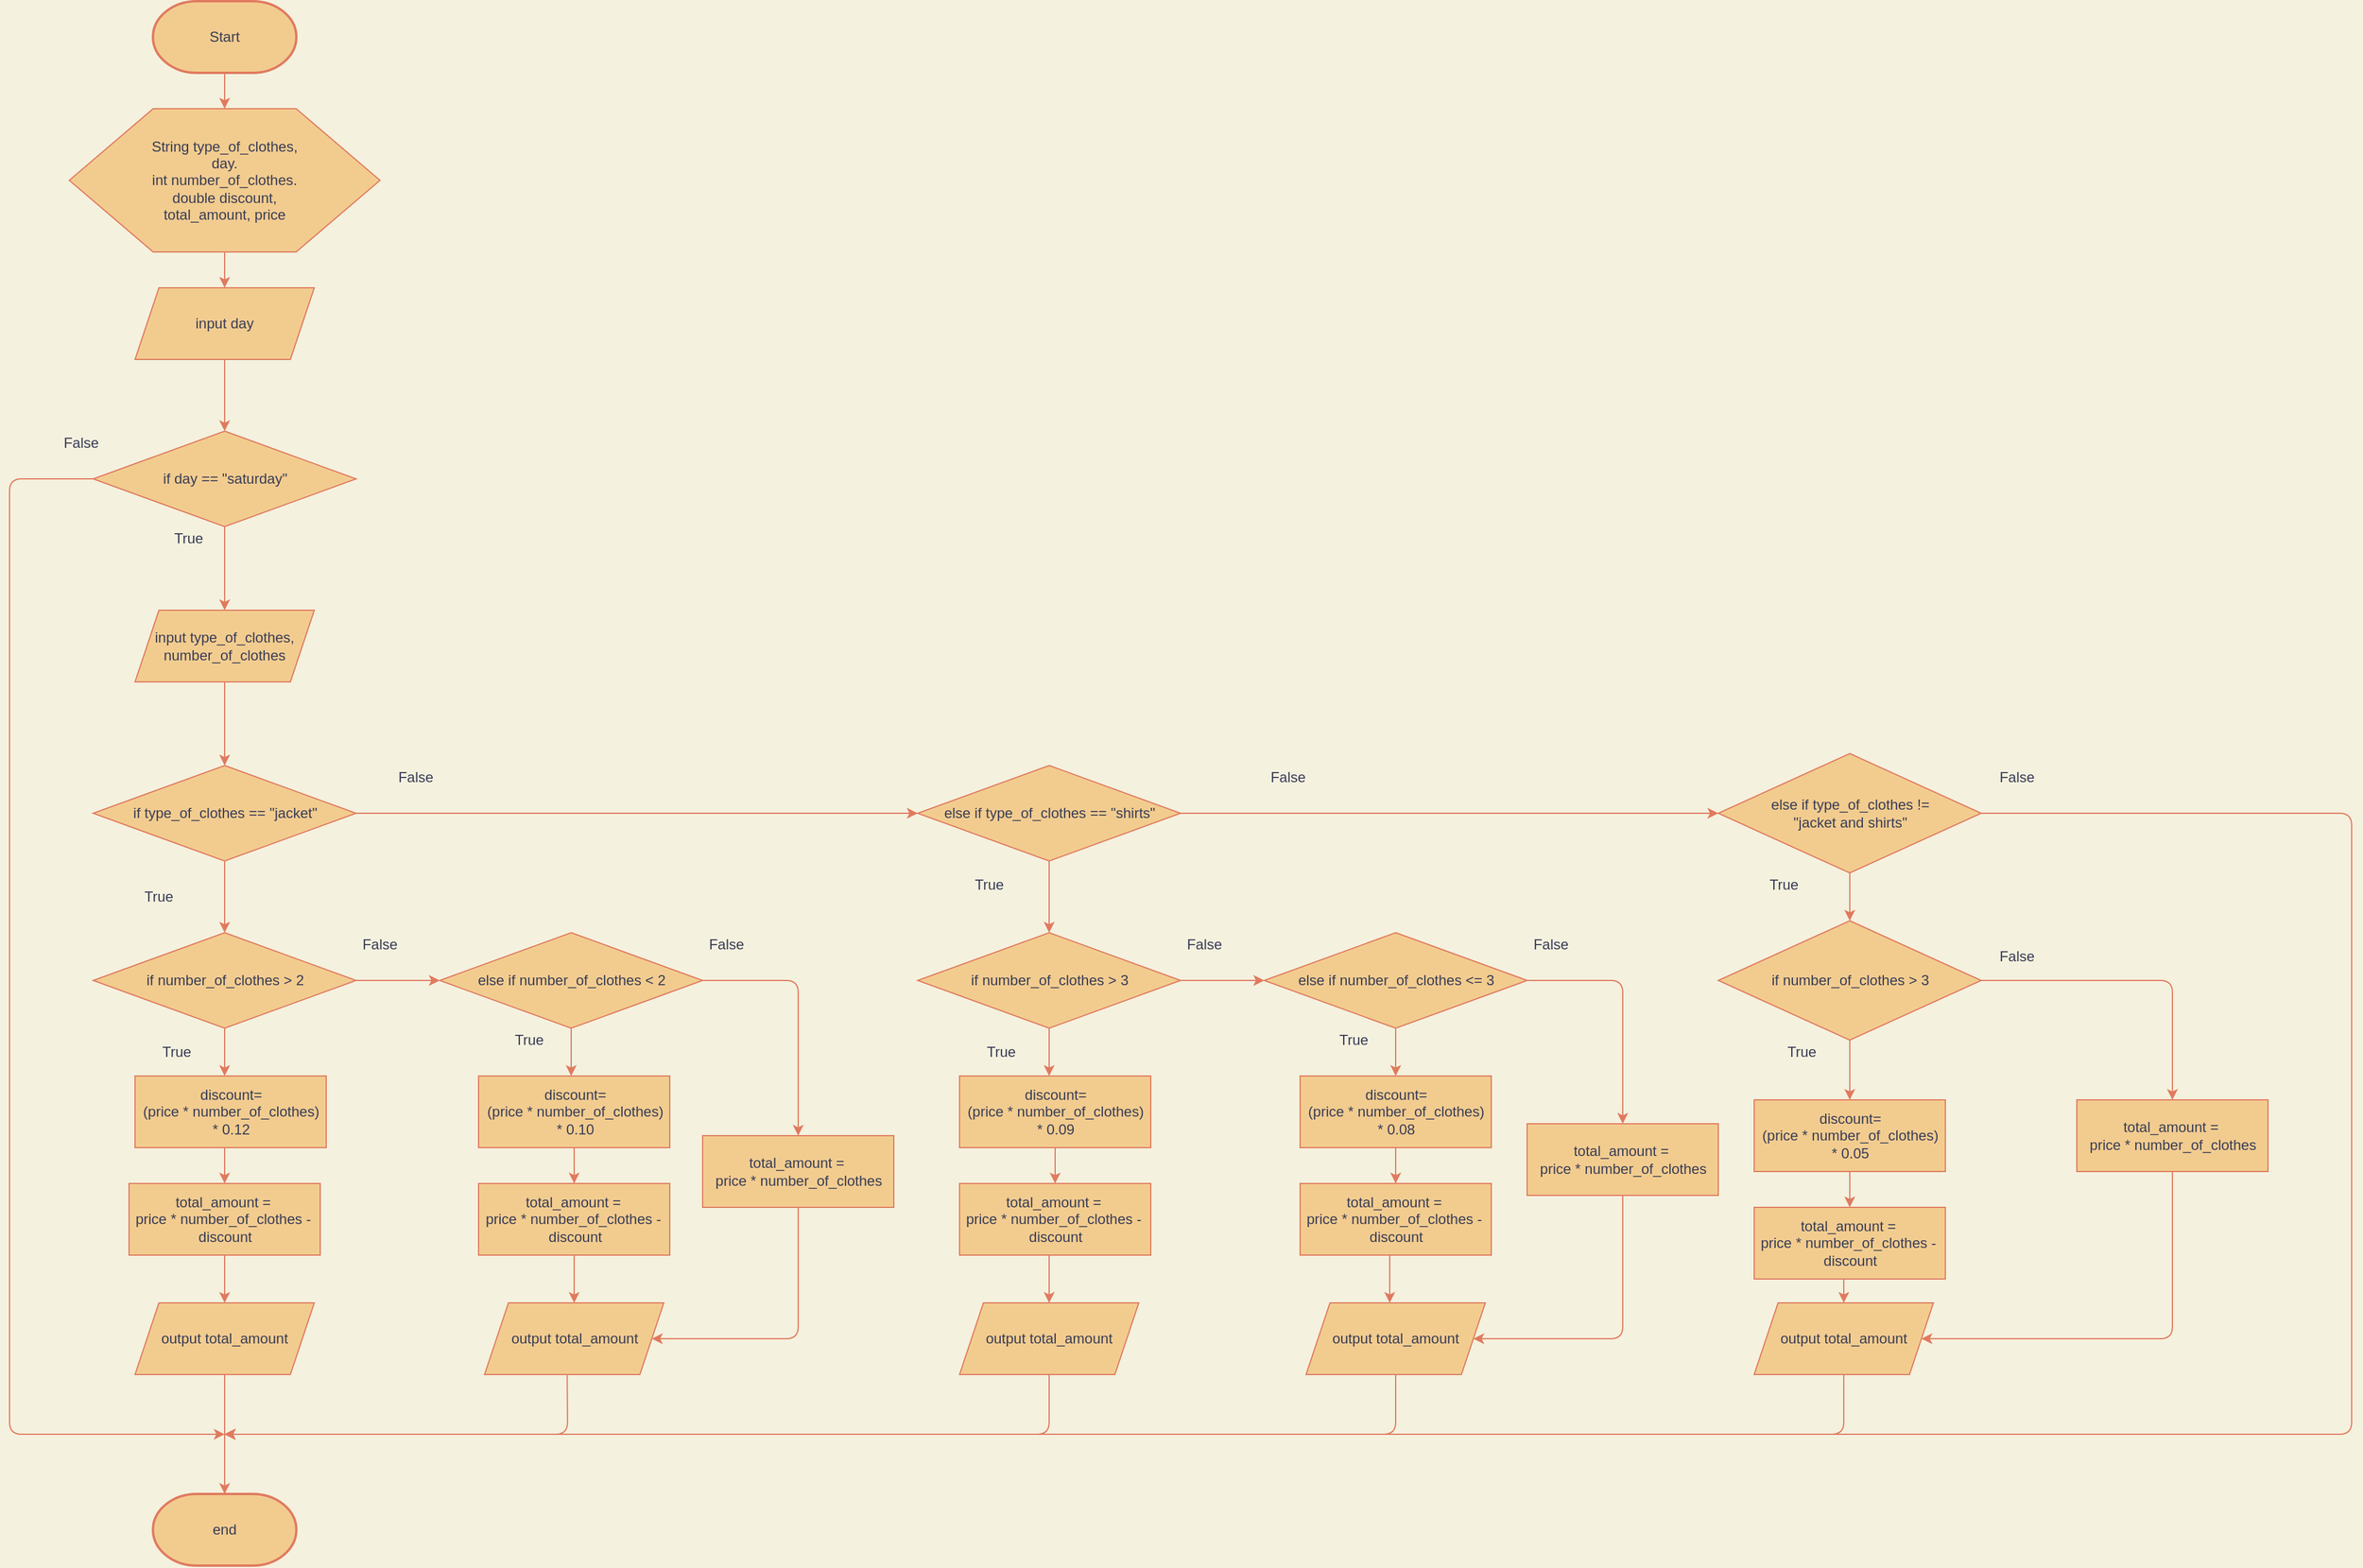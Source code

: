 <mxfile version="13.9.9" type="device"><diagram id="r3n9-XQVN0szEFn5kf3a" name="Page-1"><mxGraphModel dx="782" dy="537" grid="1" gridSize="10" guides="1" tooltips="1" connect="1" arrows="1" fold="1" page="1" pageScale="1" pageWidth="850" pageHeight="1100" background="#F4F1DE" math="0" shadow="0"><root><mxCell id="0"/><mxCell id="1" parent="0"/><mxCell id="DWf06ZPz1DepJuj5SCkr-1" value="Start" style="strokeWidth=2;html=1;shape=mxgraph.flowchart.terminator;whiteSpace=wrap;fillColor=#F2CC8F;strokeColor=#E07A5F;fontColor=#393C56;" parent="1" vertex="1"><mxGeometry x="320" y="40" width="120" height="60" as="geometry"/></mxCell><mxCell id="DWf06ZPz1DepJuj5SCkr-2" value="" style="verticalLabelPosition=bottom;verticalAlign=top;html=1;shape=hexagon;perimeter=hexagonPerimeter2;arcSize=6;size=0.27;fillColor=#F2CC8F;strokeColor=#E07A5F;fontColor=#393C56;" parent="1" vertex="1"><mxGeometry x="250" y="130" width="260" height="120" as="geometry"/></mxCell><mxCell id="DWf06ZPz1DepJuj5SCkr-3" value="String type_of_clothes, day.&lt;br&gt;int number_of_clothes.&lt;br&gt;double discount, total_amount, price" style="text;html=1;strokeColor=none;fillColor=none;align=center;verticalAlign=middle;whiteSpace=wrap;rounded=0;fontColor=#393C56;" parent="1" vertex="1"><mxGeometry x="315" y="170" width="130" height="40" as="geometry"/></mxCell><mxCell id="DWf06ZPz1DepJuj5SCkr-4" value="input day" style="shape=parallelogram;perimeter=parallelogramPerimeter;whiteSpace=wrap;html=1;fixedSize=1;fillColor=#F2CC8F;strokeColor=#E07A5F;fontColor=#393C56;" parent="1" vertex="1"><mxGeometry x="305" y="280" width="150" height="60" as="geometry"/></mxCell><mxCell id="DWf06ZPz1DepJuj5SCkr-5" value="" style="endArrow=classic;html=1;entryX=0.5;entryY=0;entryDx=0;entryDy=0;exitX=0.5;exitY=1;exitDx=0;exitDy=0;exitPerimeter=0;strokeColor=#E07A5F;fontColor=#393C56;labelBackgroundColor=#F4F1DE;" parent="1" source="DWf06ZPz1DepJuj5SCkr-1" target="DWf06ZPz1DepJuj5SCkr-2" edge="1"><mxGeometry width="50" height="50" relative="1" as="geometry"><mxPoint x="120" y="250" as="sourcePoint"/><mxPoint x="170" y="200" as="targetPoint"/></mxGeometry></mxCell><mxCell id="DWf06ZPz1DepJuj5SCkr-6" value="" style="endArrow=classic;html=1;entryX=0.5;entryY=0;entryDx=0;entryDy=0;exitX=0.5;exitY=1;exitDx=0;exitDy=0;strokeColor=#E07A5F;fontColor=#393C56;labelBackgroundColor=#F4F1DE;" parent="1" source="DWf06ZPz1DepJuj5SCkr-4" target="DWf06ZPz1DepJuj5SCkr-8" edge="1"><mxGeometry width="50" height="50" relative="1" as="geometry"><mxPoint x="220" y="420" as="sourcePoint"/><mxPoint x="380" y="410" as="targetPoint"/></mxGeometry></mxCell><mxCell id="DWf06ZPz1DepJuj5SCkr-7" value="" style="endArrow=classic;html=1;entryX=0.5;entryY=0;entryDx=0;entryDy=0;exitX=0.5;exitY=1;exitDx=0;exitDy=0;strokeColor=#E07A5F;fontColor=#393C56;labelBackgroundColor=#F4F1DE;" parent="1" source="DWf06ZPz1DepJuj5SCkr-2" target="DWf06ZPz1DepJuj5SCkr-4" edge="1"><mxGeometry width="50" height="50" relative="1" as="geometry"><mxPoint x="90" y="270" as="sourcePoint"/><mxPoint x="140" y="220" as="targetPoint"/></mxGeometry></mxCell><mxCell id="DWf06ZPz1DepJuj5SCkr-8" value="&lt;span&gt;if day == &quot;saturday&quot;&lt;/span&gt;" style="shape=rhombus;html=1;dashed=0;whitespace=wrap;perimeter=rhombusPerimeter;fillColor=#F2CC8F;strokeColor=#E07A5F;fontColor=#393C56;" parent="1" vertex="1"><mxGeometry x="270" y="400" width="220" height="80" as="geometry"/></mxCell><mxCell id="DWf06ZPz1DepJuj5SCkr-12" value="False" style="text;html=1;strokeColor=none;fillColor=none;align=center;verticalAlign=middle;whiteSpace=wrap;rounded=0;fontColor=#393C56;" parent="1" vertex="1"><mxGeometry x="240" y="400" width="40" height="20" as="geometry"/></mxCell><mxCell id="DWf06ZPz1DepJuj5SCkr-13" value="True" style="text;html=1;strokeColor=none;fillColor=none;align=center;verticalAlign=middle;whiteSpace=wrap;rounded=0;fontColor=#393C56;" parent="1" vertex="1"><mxGeometry x="330" y="480" width="40" height="20" as="geometry"/></mxCell><mxCell id="DWf06ZPz1DepJuj5SCkr-14" value="end" style="strokeWidth=2;html=1;shape=mxgraph.flowchart.terminator;whiteSpace=wrap;fillColor=#F2CC8F;strokeColor=#E07A5F;fontColor=#393C56;" parent="1" vertex="1"><mxGeometry x="320" y="1290" width="120" height="60" as="geometry"/></mxCell><mxCell id="DWf06ZPz1DepJuj5SCkr-16" value="input type_of_clothes,&lt;br&gt;number_of_clothes" style="shape=parallelogram;perimeter=parallelogramPerimeter;whiteSpace=wrap;html=1;fixedSize=1;fillColor=#F2CC8F;strokeColor=#E07A5F;fontColor=#393C56;" parent="1" vertex="1"><mxGeometry x="305" y="550" width="150" height="60" as="geometry"/></mxCell><mxCell id="DWf06ZPz1DepJuj5SCkr-17" value="" style="endArrow=classic;html=1;entryX=0.5;entryY=0;entryDx=0;entryDy=0;exitX=0.5;exitY=1;exitDx=0;exitDy=0;strokeColor=#E07A5F;fontColor=#393C56;labelBackgroundColor=#F4F1DE;" parent="1" source="DWf06ZPz1DepJuj5SCkr-8" target="DWf06ZPz1DepJuj5SCkr-16" edge="1"><mxGeometry width="50" height="50" relative="1" as="geometry"><mxPoint x="390" y="350" as="sourcePoint"/><mxPoint x="390" y="410" as="targetPoint"/></mxGeometry></mxCell><mxCell id="DWf06ZPz1DepJuj5SCkr-18" value="if type_of_clothes == &quot;jacket&quot;" style="shape=rhombus;html=1;dashed=0;whitespace=wrap;perimeter=rhombusPerimeter;fillColor=#F2CC8F;strokeColor=#E07A5F;fontColor=#393C56;" parent="1" vertex="1"><mxGeometry x="270" y="680" width="220" height="80" as="geometry"/></mxCell><mxCell id="DWf06ZPz1DepJuj5SCkr-19" value="" style="endArrow=classic;html=1;entryX=0.5;entryY=0;entryDx=0;entryDy=0;exitX=0.5;exitY=1;exitDx=0;exitDy=0;strokeColor=#E07A5F;fontColor=#393C56;labelBackgroundColor=#F4F1DE;" parent="1" source="DWf06ZPz1DepJuj5SCkr-16" target="DWf06ZPz1DepJuj5SCkr-18" edge="1"><mxGeometry width="50" height="50" relative="1" as="geometry"><mxPoint x="390" y="490" as="sourcePoint"/><mxPoint x="390" y="560" as="targetPoint"/></mxGeometry></mxCell><mxCell id="DWf06ZPz1DepJuj5SCkr-21" value="else if type_of_clothes == &quot;shirts&quot;" style="shape=rhombus;html=1;dashed=0;whitespace=wrap;perimeter=rhombusPerimeter;fillColor=#F2CC8F;strokeColor=#E07A5F;fontColor=#393C56;" parent="1" vertex="1"><mxGeometry x="960" y="680" width="220" height="80" as="geometry"/></mxCell><mxCell id="DWf06ZPz1DepJuj5SCkr-23" value="True" style="text;html=1;strokeColor=none;fillColor=none;align=center;verticalAlign=middle;whiteSpace=wrap;rounded=0;fontColor=#393C56;" parent="1" vertex="1"><mxGeometry x="305" y="780" width="40" height="20" as="geometry"/></mxCell><mxCell id="DWf06ZPz1DepJuj5SCkr-24" value="True" style="text;html=1;strokeColor=none;fillColor=none;align=center;verticalAlign=middle;whiteSpace=wrap;rounded=0;fontColor=#393C56;" parent="1" vertex="1"><mxGeometry x="1000" y="770" width="40" height="20" as="geometry"/></mxCell><mxCell id="DWf06ZPz1DepJuj5SCkr-25" value="True" style="text;html=1;strokeColor=none;fillColor=none;align=center;verticalAlign=middle;whiteSpace=wrap;rounded=0;fontColor=#393C56;" parent="1" vertex="1"><mxGeometry x="1665" y="770" width="40" height="20" as="geometry"/></mxCell><mxCell id="DWf06ZPz1DepJuj5SCkr-26" value="False" style="text;html=1;strokeColor=none;fillColor=none;align=center;verticalAlign=middle;whiteSpace=wrap;rounded=0;fontColor=#393C56;" parent="1" vertex="1"><mxGeometry x="1250" y="680" width="40" height="20" as="geometry"/></mxCell><mxCell id="DWf06ZPz1DepJuj5SCkr-28" value="False" style="text;html=1;strokeColor=none;fillColor=none;align=center;verticalAlign=middle;whiteSpace=wrap;rounded=0;fontColor=#393C56;" parent="1" vertex="1"><mxGeometry x="520" y="680" width="40" height="20" as="geometry"/></mxCell><mxCell id="DWf06ZPz1DepJuj5SCkr-31" value="else if number_of_clothes &amp;lt; 2" style="shape=rhombus;html=1;dashed=0;whitespace=wrap;perimeter=rhombusPerimeter;fillColor=#F2CC8F;strokeColor=#E07A5F;fontColor=#393C56;" parent="1" vertex="1"><mxGeometry x="560" y="820" width="220" height="80" as="geometry"/></mxCell><mxCell id="DWf06ZPz1DepJuj5SCkr-32" value="if number_of_clothes &amp;gt; 2" style="shape=rhombus;html=1;dashed=0;whitespace=wrap;perimeter=rhombusPerimeter;fillColor=#F2CC8F;strokeColor=#E07A5F;fontColor=#393C56;" parent="1" vertex="1"><mxGeometry x="270" y="820" width="220" height="80" as="geometry"/></mxCell><mxCell id="DWf06ZPz1DepJuj5SCkr-33" value="" style="endArrow=classic;html=1;entryX=0.5;entryY=0;entryDx=0;entryDy=0;exitX=0.5;exitY=1;exitDx=0;exitDy=0;strokeColor=#E07A5F;fontColor=#393C56;labelBackgroundColor=#F4F1DE;" parent="1" source="DWf06ZPz1DepJuj5SCkr-18" target="DWf06ZPz1DepJuj5SCkr-32" edge="1"><mxGeometry width="50" height="50" relative="1" as="geometry"><mxPoint x="390" y="620" as="sourcePoint"/><mxPoint x="390" y="690" as="targetPoint"/></mxGeometry></mxCell><mxCell id="DWf06ZPz1DepJuj5SCkr-34" value="" style="endArrow=classic;html=1;entryX=0;entryY=0.5;entryDx=0;entryDy=0;exitX=1;exitY=0.5;exitDx=0;exitDy=0;strokeColor=#E07A5F;fontColor=#393C56;labelBackgroundColor=#F4F1DE;" parent="1" source="DWf06ZPz1DepJuj5SCkr-32" target="DWf06ZPz1DepJuj5SCkr-31" edge="1"><mxGeometry width="50" height="50" relative="1" as="geometry"><mxPoint x="390" y="770" as="sourcePoint"/><mxPoint x="390" y="830" as="targetPoint"/></mxGeometry></mxCell><mxCell id="DWf06ZPz1DepJuj5SCkr-35" value="" style="endArrow=classic;html=1;entryX=0.5;entryY=0;entryDx=0;entryDy=0;exitX=0.5;exitY=1;exitDx=0;exitDy=0;strokeColor=#E07A5F;fontColor=#393C56;labelBackgroundColor=#F4F1DE;" parent="1" source="DWf06ZPz1DepJuj5SCkr-32" edge="1"><mxGeometry width="50" height="50" relative="1" as="geometry"><mxPoint x="390" y="770" as="sourcePoint"/><mxPoint x="380" y="940" as="targetPoint"/></mxGeometry></mxCell><mxCell id="DWf06ZPz1DepJuj5SCkr-37" value="" style="endArrow=classic;html=1;entryX=0.5;entryY=0;entryDx=0;entryDy=0;exitX=0.5;exitY=1;exitDx=0;exitDy=0;strokeColor=#E07A5F;fontColor=#393C56;labelBackgroundColor=#F4F1DE;" parent="1" edge="1"><mxGeometry width="50" height="50" relative="1" as="geometry"><mxPoint x="670" y="900" as="sourcePoint"/><mxPoint x="670" y="940" as="targetPoint"/></mxGeometry></mxCell><mxCell id="DWf06ZPz1DepJuj5SCkr-38" value="False" style="text;html=1;strokeColor=none;fillColor=none;align=center;verticalAlign=middle;whiteSpace=wrap;rounded=0;fontColor=#393C56;" parent="1" vertex="1"><mxGeometry x="490" y="820" width="40" height="20" as="geometry"/></mxCell><mxCell id="DWf06ZPz1DepJuj5SCkr-39" value="True" style="text;html=1;strokeColor=none;fillColor=none;align=center;verticalAlign=middle;whiteSpace=wrap;rounded=0;fontColor=#393C56;" parent="1" vertex="1"><mxGeometry x="320" y="910" width="40" height="20" as="geometry"/></mxCell><mxCell id="DWf06ZPz1DepJuj5SCkr-41" value="True" style="text;html=1;strokeColor=none;fillColor=none;align=center;verticalAlign=middle;whiteSpace=wrap;rounded=0;fontColor=#393C56;" parent="1" vertex="1"><mxGeometry x="615" y="900" width="40" height="20" as="geometry"/></mxCell><mxCell id="DWf06ZPz1DepJuj5SCkr-42" value="" style="endArrow=classic;html=1;entryX=0;entryY=0.5;entryDx=0;entryDy=0;exitX=1;exitY=0.5;exitDx=0;exitDy=0;strokeColor=#E07A5F;fontColor=#393C56;labelBackgroundColor=#F4F1DE;" parent="1" source="DWf06ZPz1DepJuj5SCkr-18" target="DWf06ZPz1DepJuj5SCkr-21" edge="1"><mxGeometry width="50" height="50" relative="1" as="geometry"><mxPoint x="390" y="620" as="sourcePoint"/><mxPoint x="390" y="690" as="targetPoint"/></mxGeometry></mxCell><mxCell id="DWf06ZPz1DepJuj5SCkr-43" value="" style="endArrow=classic;html=1;entryX=0;entryY=0.5;entryDx=0;entryDy=0;exitX=1;exitY=0.5;exitDx=0;exitDy=0;strokeColor=#E07A5F;fontColor=#393C56;labelBackgroundColor=#F4F1DE;" parent="1" source="DWf06ZPz1DepJuj5SCkr-21" edge="1"><mxGeometry width="50" height="50" relative="1" as="geometry"><mxPoint x="1490" y="720" as="sourcePoint"/><mxPoint x="1630" y="720" as="targetPoint"/></mxGeometry></mxCell><mxCell id="DWf06ZPz1DepJuj5SCkr-46" value="if number_of_clothes &amp;gt; 3" style="shape=rhombus;html=1;dashed=0;whitespace=wrap;perimeter=rhombusPerimeter;fillColor=#F2CC8F;strokeColor=#E07A5F;fontColor=#393C56;" parent="1" vertex="1"><mxGeometry x="960" y="820" width="220" height="80" as="geometry"/></mxCell><mxCell id="DWf06ZPz1DepJuj5SCkr-47" value="" style="endArrow=classic;html=1;exitX=1;exitY=0.5;exitDx=0;exitDy=0;strokeColor=#E07A5F;fontColor=#393C56;entryX=0.5;entryY=0;entryDx=0;entryDy=0;labelBackgroundColor=#F4F1DE;" parent="1" source="DWf06ZPz1DepJuj5SCkr-31" target="I06Oux7RW4Si8RbLmHR6-45" edge="1"><mxGeometry width="50" height="50" relative="1" as="geometry"><mxPoint x="1070" y="760" as="sourcePoint"/><mxPoint x="840" y="1160" as="targetPoint"/><Array as="points"><mxPoint x="860" y="860"/></Array></mxGeometry></mxCell><mxCell id="DWf06ZPz1DepJuj5SCkr-49" value="False" style="text;html=1;strokeColor=none;fillColor=none;align=center;verticalAlign=middle;whiteSpace=wrap;rounded=0;fontColor=#393C56;" parent="1" vertex="1"><mxGeometry x="1180" y="820" width="40" height="20" as="geometry"/></mxCell><mxCell id="DWf06ZPz1DepJuj5SCkr-50" value="" style="endArrow=classic;html=1;entryX=0;entryY=0.5;entryDx=0;entryDy=0;exitX=1;exitY=0.5;exitDx=0;exitDy=0;strokeColor=#E07A5F;fontColor=#393C56;labelBackgroundColor=#F4F1DE;" parent="1" source="DWf06ZPz1DepJuj5SCkr-46" target="DWf06ZPz1DepJuj5SCkr-51" edge="1"><mxGeometry width="50" height="50" relative="1" as="geometry"><mxPoint x="1080" y="770" as="sourcePoint"/><mxPoint x="1080" y="830" as="targetPoint"/></mxGeometry></mxCell><mxCell id="DWf06ZPz1DepJuj5SCkr-51" value="else if number_of_clothes &amp;lt;= 3" style="shape=rhombus;html=1;dashed=0;whitespace=wrap;perimeter=rhombusPerimeter;fillColor=#F2CC8F;strokeColor=#E07A5F;fontColor=#393C56;" parent="1" vertex="1"><mxGeometry x="1250" y="820" width="220" height="80" as="geometry"/></mxCell><mxCell id="DWf06ZPz1DepJuj5SCkr-52" value="" style="endArrow=classic;html=1;entryX=0.5;entryY=0;entryDx=0;entryDy=0;exitX=0.5;exitY=1;exitDx=0;exitDy=0;strokeColor=#E07A5F;fontColor=#393C56;labelBackgroundColor=#F4F1DE;" parent="1" edge="1"><mxGeometry width="50" height="50" relative="1" as="geometry"><mxPoint x="1070" y="900" as="sourcePoint"/><mxPoint x="1070" y="940" as="targetPoint"/></mxGeometry></mxCell><mxCell id="DWf06ZPz1DepJuj5SCkr-54" value="True" style="text;html=1;strokeColor=none;fillColor=none;align=center;verticalAlign=middle;whiteSpace=wrap;rounded=0;fontColor=#393C56;" parent="1" vertex="1"><mxGeometry x="1305" y="900" width="40" height="20" as="geometry"/></mxCell><mxCell id="DWf06ZPz1DepJuj5SCkr-55" value="" style="endArrow=classic;html=1;entryX=0.5;entryY=0;entryDx=0;entryDy=0;exitX=0.5;exitY=1;exitDx=0;exitDy=0;strokeColor=#E07A5F;fontColor=#393C56;labelBackgroundColor=#F4F1DE;" parent="1" edge="1"><mxGeometry width="50" height="50" relative="1" as="geometry"><mxPoint x="1360" y="900" as="sourcePoint"/><mxPoint x="1360" y="940" as="targetPoint"/></mxGeometry></mxCell><mxCell id="DWf06ZPz1DepJuj5SCkr-57" value="True" style="text;html=1;strokeColor=none;fillColor=none;align=center;verticalAlign=middle;whiteSpace=wrap;rounded=0;fontColor=#393C56;" parent="1" vertex="1"><mxGeometry x="1010" y="910" width="40" height="20" as="geometry"/></mxCell><mxCell id="DWf06ZPz1DepJuj5SCkr-60" value="" style="endArrow=classic;html=1;entryX=0.5;entryY=0;entryDx=0;entryDy=0;exitX=0.5;exitY=1;exitDx=0;exitDy=0;strokeColor=#E07A5F;fontColor=#393C56;labelBackgroundColor=#F4F1DE;" parent="1" edge="1"><mxGeometry width="50" height="50" relative="1" as="geometry"><mxPoint x="1740" y="770" as="sourcePoint"/><mxPoint x="1740" y="810" as="targetPoint"/></mxGeometry></mxCell><mxCell id="DWf06ZPz1DepJuj5SCkr-61" value="" style="endArrow=classic;html=1;entryX=0.5;entryY=0;entryDx=0;entryDy=0;exitX=1;exitY=0.5;exitDx=0;exitDy=0;strokeColor=#E07A5F;fontColor=#393C56;labelBackgroundColor=#F4F1DE;" parent="1" target="I06Oux7RW4Si8RbLmHR6-34" edge="1"><mxGeometry width="50" height="50" relative="1" as="geometry"><mxPoint x="1850" y="860" as="sourcePoint"/><mxPoint x="1950" y="860" as="targetPoint"/><Array as="points"><mxPoint x="2010" y="860"/></Array></mxGeometry></mxCell><mxCell id="DWf06ZPz1DepJuj5SCkr-62" value="" style="endArrow=classic;html=1;entryX=0.5;entryY=0;entryDx=0;entryDy=0;exitX=0.5;exitY=1;exitDx=0;exitDy=0;strokeColor=#E07A5F;fontColor=#393C56;labelBackgroundColor=#F4F1DE;" parent="1" edge="1"><mxGeometry width="50" height="50" relative="1" as="geometry"><mxPoint x="1740" y="910" as="sourcePoint"/><mxPoint x="1740" y="960" as="targetPoint"/></mxGeometry></mxCell><mxCell id="DWf06ZPz1DepJuj5SCkr-65" value="" style="endArrow=classic;html=1;exitX=0.5;exitY=1;exitDx=0;exitDy=0;strokeColor=#E07A5F;fontColor=#393C56;entryX=0.5;entryY=0;entryDx=0;entryDy=0;entryPerimeter=0;labelBackgroundColor=#F4F1DE;" parent="1" source="I06Oux7RW4Si8RbLmHR6-3" target="DWf06ZPz1DepJuj5SCkr-14" edge="1"><mxGeometry width="50" height="50" relative="1" as="geometry"><mxPoint x="390" y="910" as="sourcePoint"/><mxPoint x="370" y="1280" as="targetPoint"/></mxGeometry></mxCell><mxCell id="DWf06ZPz1DepJuj5SCkr-69" value="True" style="text;html=1;strokeColor=none;fillColor=none;align=center;verticalAlign=middle;whiteSpace=wrap;rounded=0;fontColor=#393C56;" parent="1" vertex="1"><mxGeometry x="1680" y="910" width="40" height="20" as="geometry"/></mxCell><mxCell id="DWf06ZPz1DepJuj5SCkr-70" value="False" style="text;html=1;strokeColor=none;fillColor=none;align=center;verticalAlign=middle;whiteSpace=wrap;rounded=0;fontColor=#393C56;" parent="1" vertex="1"><mxGeometry x="1860" y="830" width="40" height="20" as="geometry"/></mxCell><mxCell id="DWf06ZPz1DepJuj5SCkr-74" value="" style="endArrow=classic;html=1;exitX=0;exitY=0.5;exitDx=0;exitDy=0;strokeColor=#E07A5F;fontColor=#393C56;labelBackgroundColor=#F4F1DE;" parent="1" source="DWf06ZPz1DepJuj5SCkr-8" edge="1"><mxGeometry width="50" height="50" relative="1" as="geometry"><mxPoint x="390" y="490" as="sourcePoint"/><mxPoint x="380" y="1240" as="targetPoint"/><Array as="points"><mxPoint x="200" y="440"/><mxPoint x="200" y="1240"/></Array></mxGeometry></mxCell><mxCell id="DWf06ZPz1DepJuj5SCkr-76" value="False" style="text;html=1;strokeColor=none;fillColor=none;align=center;verticalAlign=middle;whiteSpace=wrap;rounded=0;fontColor=#393C56;" parent="1" vertex="1"><mxGeometry x="780" y="820" width="40" height="20" as="geometry"/></mxCell><mxCell id="DWf06ZPz1DepJuj5SCkr-77" value="False" style="text;html=1;strokeColor=none;fillColor=none;align=center;verticalAlign=middle;whiteSpace=wrap;rounded=0;fontColor=#393C56;" parent="1" vertex="1"><mxGeometry x="1470" y="820" width="40" height="20" as="geometry"/></mxCell><mxCell id="DWf06ZPz1DepJuj5SCkr-81" value="False" style="text;html=1;strokeColor=none;fillColor=none;align=center;verticalAlign=middle;whiteSpace=wrap;rounded=0;fontColor=#393C56;" parent="1" vertex="1"><mxGeometry x="1860" y="680" width="40" height="20" as="geometry"/></mxCell><mxCell id="I06Oux7RW4Si8RbLmHR6-1" value="else if type_of_clothes != &lt;br&gt;&quot;jacket and shirts&quot;" style="shape=rhombus;html=1;dashed=0;whitespace=wrap;perimeter=rhombusPerimeter;fillColor=#F2CC8F;strokeColor=#E07A5F;fontColor=#393C56;" parent="1" vertex="1"><mxGeometry x="1630" y="670" width="220" height="100" as="geometry"/></mxCell><mxCell id="I06Oux7RW4Si8RbLmHR6-2" value="if number_of_clothes &amp;gt; 3" style="shape=rhombus;html=1;dashed=0;whitespace=wrap;perimeter=rhombusPerimeter;fillColor=#F2CC8F;strokeColor=#E07A5F;fontColor=#393C56;" parent="1" vertex="1"><mxGeometry x="1630" y="810" width="220" height="100" as="geometry"/></mxCell><mxCell id="I06Oux7RW4Si8RbLmHR6-4" value="output total_amount" style="shape=parallelogram;perimeter=parallelogramPerimeter;whiteSpace=wrap;html=1;fixedSize=1;fillColor=#F2CC8F;strokeColor=#E07A5F;fontColor=#393C56;" parent="1" vertex="1"><mxGeometry x="597.5" y="1130" width="150" height="60" as="geometry"/></mxCell><mxCell id="I06Oux7RW4Si8RbLmHR6-5" value="output total_amount" style="shape=parallelogram;perimeter=parallelogramPerimeter;whiteSpace=wrap;html=1;fixedSize=1;fillColor=#F2CC8F;strokeColor=#E07A5F;fontColor=#393C56;" parent="1" vertex="1"><mxGeometry x="995" y="1130" width="150" height="60" as="geometry"/></mxCell><mxCell id="I06Oux7RW4Si8RbLmHR6-6" value="output total_amount" style="shape=parallelogram;perimeter=parallelogramPerimeter;whiteSpace=wrap;html=1;fixedSize=1;fillColor=#F2CC8F;strokeColor=#E07A5F;fontColor=#393C56;" parent="1" vertex="1"><mxGeometry x="1285" y="1130" width="150" height="60" as="geometry"/></mxCell><mxCell id="I06Oux7RW4Si8RbLmHR6-7" value="output total_amount" style="shape=parallelogram;perimeter=parallelogramPerimeter;whiteSpace=wrap;html=1;fixedSize=1;fillColor=#F2CC8F;strokeColor=#E07A5F;fontColor=#393C56;" parent="1" vertex="1"><mxGeometry x="1660" y="1130" width="150" height="60" as="geometry"/></mxCell><mxCell id="I06Oux7RW4Si8RbLmHR6-3" value="output total_amount" style="shape=parallelogram;perimeter=parallelogramPerimeter;whiteSpace=wrap;html=1;fixedSize=1;fillColor=#F2CC8F;strokeColor=#E07A5F;fontColor=#393C56;" parent="1" vertex="1"><mxGeometry x="305" y="1130" width="150" height="60" as="geometry"/></mxCell><mxCell id="I06Oux7RW4Si8RbLmHR6-10" value="" style="endArrow=classic;html=1;entryX=0.5;entryY=0;entryDx=0;entryDy=0;exitX=0.5;exitY=1;exitDx=0;exitDy=0;strokeColor=#E07A5F;fontColor=#393C56;entryPerimeter=0;labelBackgroundColor=#F4F1DE;" parent="1" source="I06Oux7RW4Si8RbLmHR6-11" target="I06Oux7RW4Si8RbLmHR6-3" edge="1"><mxGeometry width="50" height="50" relative="1" as="geometry"><mxPoint x="380" y="1000" as="sourcePoint"/><mxPoint x="380" y="1180" as="targetPoint"/></mxGeometry></mxCell><mxCell id="I06Oux7RW4Si8RbLmHR6-12" value="&lt;span style=&quot;color: rgb(57 , 60 , 86)&quot;&gt;discount= &lt;br&gt;(price * number_of_clothes)&lt;br&gt;* 0.12&lt;br&gt;&lt;/span&gt;" style="html=1;dashed=0;whitespace=wrap;fillColor=#F2CC8F;strokeColor=#E07A5F;fontColor=#393C56;" parent="1" vertex="1"><mxGeometry x="305" y="940" width="160" height="60" as="geometry"/></mxCell><mxCell id="I06Oux7RW4Si8RbLmHR6-11" value="total_amount =&amp;nbsp;&lt;br&gt;price * number_of_clothes -&amp;nbsp;&lt;br&gt;discount" style="html=1;dashed=0;whitespace=wrap;fillColor=#F2CC8F;strokeColor=#E07A5F;fontColor=#393C56;" parent="1" vertex="1"><mxGeometry x="300" y="1030" width="160" height="60" as="geometry"/></mxCell><mxCell id="I06Oux7RW4Si8RbLmHR6-14" value="" style="endArrow=classic;html=1;entryX=0.5;entryY=0;entryDx=0;entryDy=0;exitX=0.5;exitY=1;exitDx=0;exitDy=0;strokeColor=#E07A5F;fontColor=#393C56;entryPerimeter=0;labelBackgroundColor=#F4F1DE;" parent="1" target="I06Oux7RW4Si8RbLmHR6-11" edge="1"><mxGeometry width="50" height="50" relative="1" as="geometry"><mxPoint x="380" y="1000" as="sourcePoint"/><mxPoint x="370" y="1170" as="targetPoint"/></mxGeometry></mxCell><mxCell id="I06Oux7RW4Si8RbLmHR6-16" value="total_amount =&amp;nbsp;&lt;br&gt;price * number_of_clothes -&amp;nbsp;&lt;br&gt;discount" style="html=1;dashed=0;whitespace=wrap;fillColor=#F2CC8F;strokeColor=#E07A5F;fontColor=#393C56;" parent="1" vertex="1"><mxGeometry x="592.5" y="1030" width="160" height="60" as="geometry"/></mxCell><mxCell id="I06Oux7RW4Si8RbLmHR6-17" value="&lt;span style=&quot;color: rgb(57 , 60 , 86)&quot;&gt;discount= &lt;br&gt;(price * number_of_clothes)&lt;br&gt;* 0.10&lt;br&gt;&lt;/span&gt;" style="html=1;dashed=0;whitespace=wrap;fillColor=#F2CC8F;strokeColor=#E07A5F;fontColor=#393C56;" parent="1" vertex="1"><mxGeometry x="592.5" y="940" width="160" height="60" as="geometry"/></mxCell><mxCell id="I06Oux7RW4Si8RbLmHR6-18" value="" style="endArrow=classic;html=1;entryX=0.5;entryY=0;entryDx=0;entryDy=0;exitX=0.5;exitY=1;exitDx=0;exitDy=0;strokeColor=#E07A5F;fontColor=#393C56;labelBackgroundColor=#F4F1DE;" parent="1" source="I06Oux7RW4Si8RbLmHR6-17" target="I06Oux7RW4Si8RbLmHR6-16" edge="1"><mxGeometry width="50" height="50" relative="1" as="geometry"><mxPoint x="680" y="910" as="sourcePoint"/><mxPoint x="680" y="950" as="targetPoint"/></mxGeometry></mxCell><mxCell id="I06Oux7RW4Si8RbLmHR6-19" value="" style="endArrow=classic;html=1;entryX=0.5;entryY=0;entryDx=0;entryDy=0;exitX=0.5;exitY=1;exitDx=0;exitDy=0;strokeColor=#E07A5F;fontColor=#393C56;labelBackgroundColor=#F4F1DE;" parent="1" source="I06Oux7RW4Si8RbLmHR6-16" target="I06Oux7RW4Si8RbLmHR6-4" edge="1"><mxGeometry width="50" height="50" relative="1" as="geometry"><mxPoint x="390" y="910" as="sourcePoint"/><mxPoint x="390" y="950" as="targetPoint"/></mxGeometry></mxCell><mxCell id="I06Oux7RW4Si8RbLmHR6-21" value="&lt;span style=&quot;color: rgb(57 , 60 , 86)&quot;&gt;discount= &lt;br&gt;(price * number_of_clothes)&lt;br&gt;* 0.09&lt;br&gt;&lt;/span&gt;" style="html=1;dashed=0;whitespace=wrap;fillColor=#F2CC8F;strokeColor=#E07A5F;fontColor=#393C56;" parent="1" vertex="1"><mxGeometry x="995" y="940" width="160" height="60" as="geometry"/></mxCell><mxCell id="I06Oux7RW4Si8RbLmHR6-22" value="total_amount =&amp;nbsp;&lt;br&gt;price * number_of_clothes -&amp;nbsp;&lt;br&gt;discount" style="html=1;dashed=0;whitespace=wrap;fillColor=#F2CC8F;strokeColor=#E07A5F;fontColor=#393C56;" parent="1" vertex="1"><mxGeometry x="995" y="1030" width="160" height="60" as="geometry"/></mxCell><mxCell id="I06Oux7RW4Si8RbLmHR6-23" value="" style="endArrow=classic;html=1;strokeColor=#E07A5F;fontColor=#393C56;entryX=0.5;entryY=0;entryDx=0;entryDy=0;labelBackgroundColor=#F4F1DE;" parent="1" target="I06Oux7RW4Si8RbLmHR6-5" edge="1"><mxGeometry width="50" height="50" relative="1" as="geometry"><mxPoint x="1070" y="1090" as="sourcePoint"/><mxPoint x="1070" y="1120" as="targetPoint"/></mxGeometry></mxCell><mxCell id="I06Oux7RW4Si8RbLmHR6-24" value="" style="endArrow=classic;html=1;entryX=0.5;entryY=0;entryDx=0;entryDy=0;exitX=0.5;exitY=1;exitDx=0;exitDy=0;strokeColor=#E07A5F;fontColor=#393C56;labelBackgroundColor=#F4F1DE;" parent="1" source="I06Oux7RW4Si8RbLmHR6-21" target="I06Oux7RW4Si8RbLmHR6-22" edge="1"><mxGeometry width="50" height="50" relative="1" as="geometry"><mxPoint x="1090" y="920" as="sourcePoint"/><mxPoint x="1090" y="960" as="targetPoint"/></mxGeometry></mxCell><mxCell id="I06Oux7RW4Si8RbLmHR6-26" value="" style="endArrow=classic;html=1;entryX=0.5;entryY=0;entryDx=0;entryDy=0;exitX=0.5;exitY=1;exitDx=0;exitDy=0;strokeColor=#E07A5F;fontColor=#393C56;labelBackgroundColor=#F4F1DE;" parent="1" source="I06Oux7RW4Si8RbLmHR6-29" target="I06Oux7RW4Si8RbLmHR6-28" edge="1"><mxGeometry width="50" height="50" relative="1" as="geometry"><mxPoint x="1375" y="920" as="sourcePoint"/><mxPoint x="1375" y="960" as="targetPoint"/></mxGeometry></mxCell><mxCell id="I06Oux7RW4Si8RbLmHR6-27" value="" style="endArrow=classic;html=1;strokeColor=#E07A5F;fontColor=#393C56;entryX=0.5;entryY=0;entryDx=0;entryDy=0;labelBackgroundColor=#F4F1DE;" parent="1" edge="1"><mxGeometry width="50" height="50" relative="1" as="geometry"><mxPoint x="1355" y="1090" as="sourcePoint"/><mxPoint x="1355" y="1130" as="targetPoint"/></mxGeometry></mxCell><mxCell id="I06Oux7RW4Si8RbLmHR6-28" value="total_amount =&amp;nbsp;&lt;br&gt;price * number_of_clothes -&amp;nbsp;&lt;br&gt;discount" style="html=1;dashed=0;whitespace=wrap;fillColor=#F2CC8F;strokeColor=#E07A5F;fontColor=#393C56;" parent="1" vertex="1"><mxGeometry x="1280" y="1030" width="160" height="60" as="geometry"/></mxCell><mxCell id="I06Oux7RW4Si8RbLmHR6-29" value="&lt;span style=&quot;color: rgb(57 , 60 , 86)&quot;&gt;discount= &lt;br&gt;(price * number_of_clothes)&lt;br&gt;* 0.08&lt;br&gt;&lt;/span&gt;" style="html=1;dashed=0;whitespace=wrap;fillColor=#F2CC8F;strokeColor=#E07A5F;fontColor=#393C56;" parent="1" vertex="1"><mxGeometry x="1280" y="940" width="160" height="60" as="geometry"/></mxCell><mxCell id="I06Oux7RW4Si8RbLmHR6-30" value="" style="endArrow=classic;html=1;entryX=0.5;entryY=0;entryDx=0;entryDy=0;exitX=0.5;exitY=1;exitDx=0;exitDy=0;strokeColor=#E07A5F;fontColor=#393C56;labelBackgroundColor=#F4F1DE;" parent="1" source="I06Oux7RW4Si8RbLmHR6-33" target="I06Oux7RW4Si8RbLmHR6-32" edge="1"><mxGeometry width="50" height="50" relative="1" as="geometry"><mxPoint x="1755" y="940" as="sourcePoint"/><mxPoint x="1755" y="980" as="targetPoint"/></mxGeometry></mxCell><mxCell id="I06Oux7RW4Si8RbLmHR6-31" value="" style="endArrow=classic;html=1;strokeColor=#E07A5F;fontColor=#393C56;entryX=0.5;entryY=0;entryDx=0;entryDy=0;labelBackgroundColor=#F4F1DE;" parent="1" target="I06Oux7RW4Si8RbLmHR6-7" edge="1"><mxGeometry width="50" height="50" relative="1" as="geometry"><mxPoint x="1735" y="1110" as="sourcePoint"/><mxPoint x="1735" y="1150" as="targetPoint"/></mxGeometry></mxCell><mxCell id="I06Oux7RW4Si8RbLmHR6-32" value="total_amount =&amp;nbsp;&lt;br&gt;price * number_of_clothes -&amp;nbsp;&lt;br&gt;discount" style="html=1;dashed=0;whitespace=wrap;fillColor=#F2CC8F;strokeColor=#E07A5F;fontColor=#393C56;" parent="1" vertex="1"><mxGeometry x="1660" y="1050" width="160" height="60" as="geometry"/></mxCell><mxCell id="I06Oux7RW4Si8RbLmHR6-33" value="&lt;span style=&quot;color: rgb(57 , 60 , 86)&quot;&gt;discount= &lt;br&gt;(price * number_of_clothes)&lt;br&gt;* 0.05&lt;br&gt;&lt;/span&gt;" style="html=1;dashed=0;whitespace=wrap;fillColor=#F2CC8F;strokeColor=#E07A5F;fontColor=#393C56;" parent="1" vertex="1"><mxGeometry x="1660" y="960" width="160" height="60" as="geometry"/></mxCell><mxCell id="I06Oux7RW4Si8RbLmHR6-34" value="total_amount =&amp;nbsp;&lt;br&gt;price * number_of_clothes" style="html=1;dashed=0;whitespace=wrap;fillColor=#F2CC8F;strokeColor=#E07A5F;fontColor=#393C56;" parent="1" vertex="1"><mxGeometry x="1930" y="960" width="160" height="60" as="geometry"/></mxCell><mxCell id="I06Oux7RW4Si8RbLmHR6-35" value="" style="endArrow=classic;html=1;entryX=1;entryY=0.5;entryDx=0;entryDy=0;exitX=0.5;exitY=1;exitDx=0;exitDy=0;strokeColor=#E07A5F;fontColor=#393C56;labelBackgroundColor=#F4F1DE;" parent="1" source="I06Oux7RW4Si8RbLmHR6-34" target="I06Oux7RW4Si8RbLmHR6-7" edge="1"><mxGeometry width="50" height="50" relative="1" as="geometry"><mxPoint x="1750" y="920" as="sourcePoint"/><mxPoint x="2010" y="1130" as="targetPoint"/><Array as="points"><mxPoint x="2010" y="1160"/></Array></mxGeometry></mxCell><mxCell id="I06Oux7RW4Si8RbLmHR6-36" value="" style="endArrow=classic;html=1;strokeColor=#E07A5F;fontColor=#393C56;exitX=0.461;exitY=1.011;exitDx=0;exitDy=0;exitPerimeter=0;labelBackgroundColor=#F4F1DE;" parent="1" source="I06Oux7RW4Si8RbLmHR6-4" edge="1"><mxGeometry width="50" height="50" relative="1" as="geometry"><mxPoint x="1365" y="1100" as="sourcePoint"/><mxPoint x="380" y="1240" as="targetPoint"/><Array as="points"><mxPoint x="667" y="1240"/></Array></mxGeometry></mxCell><mxCell id="I06Oux7RW4Si8RbLmHR6-37" value="" style="endArrow=classic;html=1;exitX=0.5;exitY=1;exitDx=0;exitDy=0;strokeColor=#E07A5F;fontColor=#393C56;labelBackgroundColor=#F4F1DE;" parent="1" source="I06Oux7RW4Si8RbLmHR6-5" edge="1"><mxGeometry width="50" height="50" relative="1" as="geometry"><mxPoint x="390" y="1200" as="sourcePoint"/><mxPoint x="380" y="1240" as="targetPoint"/><Array as="points"><mxPoint x="1070" y="1240"/></Array></mxGeometry></mxCell><mxCell id="I06Oux7RW4Si8RbLmHR6-38" value="" style="endArrow=classic;html=1;exitX=0.5;exitY=1;exitDx=0;exitDy=0;strokeColor=#E07A5F;fontColor=#393C56;labelBackgroundColor=#F4F1DE;" parent="1" source="I06Oux7RW4Si8RbLmHR6-6" edge="1"><mxGeometry width="50" height="50" relative="1" as="geometry"><mxPoint x="390" y="1200" as="sourcePoint"/><mxPoint x="380" y="1240" as="targetPoint"/><Array as="points"><mxPoint x="1360" y="1240"/></Array></mxGeometry></mxCell><mxCell id="I06Oux7RW4Si8RbLmHR6-39" value="" style="endArrow=classic;html=1;exitX=0.5;exitY=1;exitDx=0;exitDy=0;strokeColor=#E07A5F;fontColor=#393C56;labelBackgroundColor=#F4F1DE;" parent="1" source="I06Oux7RW4Si8RbLmHR6-7" edge="1"><mxGeometry width="50" height="50" relative="1" as="geometry"><mxPoint x="390" y="1200" as="sourcePoint"/><mxPoint x="380" y="1240" as="targetPoint"/><Array as="points"><mxPoint x="1735" y="1240"/></Array></mxGeometry></mxCell><mxCell id="I06Oux7RW4Si8RbLmHR6-41" value="" style="endArrow=classic;html=1;exitX=1;exitY=0.5;exitDx=0;exitDy=0;strokeColor=#E07A5F;fontColor=#393C56;labelBackgroundColor=#F4F1DE;" parent="1" source="I06Oux7RW4Si8RbLmHR6-1" edge="1"><mxGeometry width="50" height="50" relative="1" as="geometry"><mxPoint x="390" y="1200" as="sourcePoint"/><mxPoint x="380" y="1240" as="targetPoint"/><Array as="points"><mxPoint x="2160" y="720"/><mxPoint x="2160" y="1240"/></Array></mxGeometry></mxCell><mxCell id="I06Oux7RW4Si8RbLmHR6-43" value="total_amount =&amp;nbsp;&lt;br&gt;price * number_of_clothes" style="html=1;dashed=0;whitespace=wrap;fillColor=#F2CC8F;strokeColor=#E07A5F;fontColor=#393C56;" parent="1" vertex="1"><mxGeometry x="1470" y="980" width="160" height="60" as="geometry"/></mxCell><mxCell id="I06Oux7RW4Si8RbLmHR6-44" value="" style="endArrow=classic;html=1;exitX=1;exitY=0.5;exitDx=0;exitDy=0;strokeColor=#E07A5F;fontColor=#393C56;entryX=0.5;entryY=0;entryDx=0;entryDy=0;labelBackgroundColor=#F4F1DE;" parent="1" source="DWf06ZPz1DepJuj5SCkr-51" target="I06Oux7RW4Si8RbLmHR6-43" edge="1"><mxGeometry width="50" height="50" relative="1" as="geometry"><mxPoint x="1470" y="860" as="sourcePoint"/><mxPoint x="377.647" y="1240" as="targetPoint"/><Array as="points"><mxPoint x="1550" y="860"/></Array></mxGeometry></mxCell><mxCell id="I06Oux7RW4Si8RbLmHR6-45" value="total_amount =&amp;nbsp;&lt;br&gt;price * number_of_clothes" style="html=1;dashed=0;whitespace=wrap;fillColor=#F2CC8F;strokeColor=#E07A5F;fontColor=#393C56;" parent="1" vertex="1"><mxGeometry x="780" y="990" width="160" height="60" as="geometry"/></mxCell><mxCell id="I06Oux7RW4Si8RbLmHR6-46" value="" style="endArrow=classic;html=1;exitX=0.5;exitY=1;exitDx=0;exitDy=0;strokeColor=#E07A5F;fontColor=#393C56;entryX=1;entryY=0.5;entryDx=0;entryDy=0;labelBackgroundColor=#F4F1DE;" parent="1" source="I06Oux7RW4Si8RbLmHR6-43" target="I06Oux7RW4Si8RbLmHR6-6" edge="1"><mxGeometry width="50" height="50" relative="1" as="geometry"><mxPoint x="1480" y="870" as="sourcePoint"/><mxPoint x="1560" y="990" as="targetPoint"/><Array as="points"><mxPoint x="1550" y="1160"/></Array></mxGeometry></mxCell><mxCell id="I06Oux7RW4Si8RbLmHR6-47" value="" style="endArrow=classic;html=1;exitX=0.5;exitY=1;exitDx=0;exitDy=0;strokeColor=#E07A5F;fontColor=#393C56;entryX=1;entryY=0.5;entryDx=0;entryDy=0;labelBackgroundColor=#F4F1DE;" parent="1" source="I06Oux7RW4Si8RbLmHR6-45" target="I06Oux7RW4Si8RbLmHR6-4" edge="1"><mxGeometry width="50" height="50" relative="1" as="geometry"><mxPoint x="790" y="870" as="sourcePoint"/><mxPoint x="870" y="1000" as="targetPoint"/><Array as="points"><mxPoint x="860" y="1160"/></Array></mxGeometry></mxCell><mxCell id="KdFHlEiCjnIRAyhYLqFc-1" value="" style="endArrow=classic;html=1;entryX=0.5;entryY=0;entryDx=0;entryDy=0;exitX=0.5;exitY=1;exitDx=0;exitDy=0;strokeColor=#E07A5F;fontColor=#393C56;labelBackgroundColor=#F4F1DE;" edge="1" parent="1" source="DWf06ZPz1DepJuj5SCkr-21" target="DWf06ZPz1DepJuj5SCkr-46"><mxGeometry width="50" height="50" relative="1" as="geometry"><mxPoint x="1080" y="910" as="sourcePoint"/><mxPoint x="1080" y="950" as="targetPoint"/></mxGeometry></mxCell></root></mxGraphModel></diagram></mxfile>